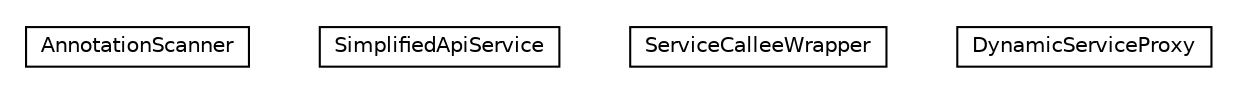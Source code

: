 #!/usr/local/bin/dot
#
# Class diagram 
# Generated by UMLGraph version R5_6-24-gf6e263 (http://www.umlgraph.org/)
#

digraph G {
	edge [fontname="Helvetica",fontsize=10,labelfontname="Helvetica",labelfontsize=10];
	node [fontname="Helvetica",fontsize=10,shape=plaintext];
	nodesep=0.25;
	ranksep=0.5;
	// org.universAAL.middleware.api.impl.AnnotationScanner
	c581838 [label=<<table title="org.universAAL.middleware.api.impl.AnnotationScanner" border="0" cellborder="1" cellspacing="0" cellpadding="2" port="p" href="./AnnotationScanner.html">
		<tr><td><table border="0" cellspacing="0" cellpadding="1">
<tr><td align="center" balign="center"> AnnotationScanner </td></tr>
		</table></td></tr>
		</table>>, URL="./AnnotationScanner.html", fontname="Helvetica", fontcolor="black", fontsize=10.0];
	// org.universAAL.middleware.api.impl.SimplifiedApiService
	c581839 [label=<<table title="org.universAAL.middleware.api.impl.SimplifiedApiService" border="0" cellborder="1" cellspacing="0" cellpadding="2" port="p" href="./SimplifiedApiService.html">
		<tr><td><table border="0" cellspacing="0" cellpadding="1">
<tr><td align="center" balign="center"> SimplifiedApiService </td></tr>
		</table></td></tr>
		</table>>, URL="./SimplifiedApiService.html", fontname="Helvetica", fontcolor="black", fontsize=10.0];
	// org.universAAL.middleware.api.impl.ServiceCalleeWrapper
	c581840 [label=<<table title="org.universAAL.middleware.api.impl.ServiceCalleeWrapper" border="0" cellborder="1" cellspacing="0" cellpadding="2" port="p" href="./ServiceCalleeWrapper.html">
		<tr><td><table border="0" cellspacing="0" cellpadding="1">
<tr><td align="center" balign="center"> ServiceCalleeWrapper </td></tr>
		</table></td></tr>
		</table>>, URL="./ServiceCalleeWrapper.html", fontname="Helvetica", fontcolor="black", fontsize=10.0];
	// org.universAAL.middleware.api.impl.DynamicServiceProxy
	c581841 [label=<<table title="org.universAAL.middleware.api.impl.DynamicServiceProxy" border="0" cellborder="1" cellspacing="0" cellpadding="2" port="p" href="./DynamicServiceProxy.html">
		<tr><td><table border="0" cellspacing="0" cellpadding="1">
<tr><td align="center" balign="center"> DynamicServiceProxy </td></tr>
		</table></td></tr>
		</table>>, URL="./DynamicServiceProxy.html", fontname="Helvetica", fontcolor="black", fontsize=10.0];
}

